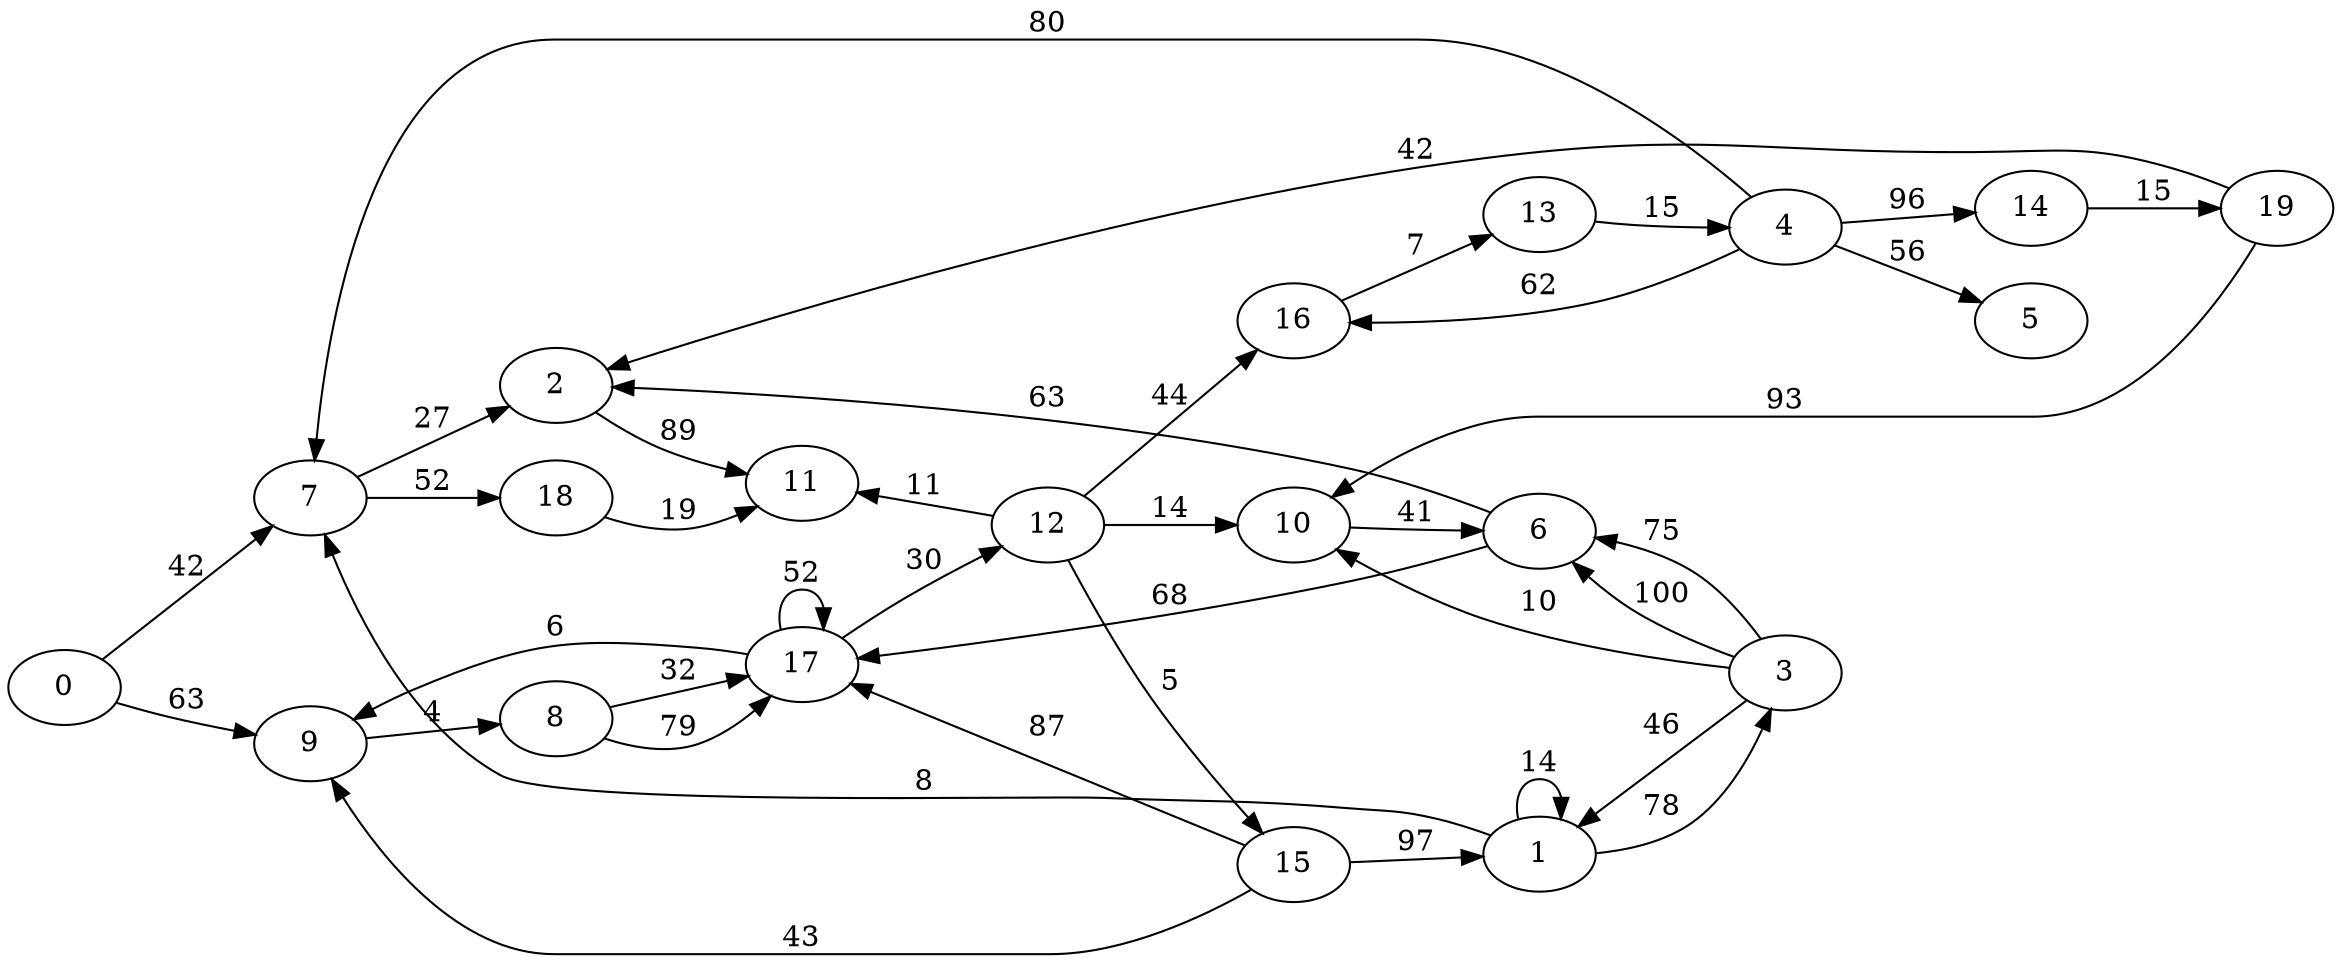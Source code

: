 digraph G {
ranksep = "equally";
rankdir = LR;
{rank = same; 0; };
{rank = same; 7; 9; };
{rank = same; 2; 18; 8; };
{rank = same; 11; 17; };
{rank = same; 12; };
{rank = same; 15; 16; 10; };
{rank = same; 1; 13; 6; };
{rank = same; 3; 4; };
{rank = same; 5; 14; };
{rank = same; 19; };
{rank = same; };
0->7[label="42"];
0->9[label="63"];
7->2[label="27"];
7->18[label="52"];
9->8[label="4"];
2->11[label="89"];
18->11[label="19"];
8->17[label="79"];
8->17[label="32"];
11
17->12[label="30"];
17->17[label="52"];
17->9[label="6"];
12->11[label="11"];
12->15[label="5"];
12->16[label="44"];
12->10[label="14"];
15->1[label="97"];
15->17[label="87"];
15->9[label="43"];
16->13[label="7"];
10->6[label="41"];
1->3[label="78"];
1->7[label="8"];
1->1[label="14"];
13->4[label="15"];
6->2[label="63"];
6->17[label="68"];
3->1[label="46"];
3->6[label="75"];
3->10[label="10"];
3->6[label="100"];
4->16[label="62"];
4->7[label="80"];
4->5[label="56"];
4->14[label="96"];
5
14->19[label="15"];
19->10[label="93"];
19->2[label="42"];
}
